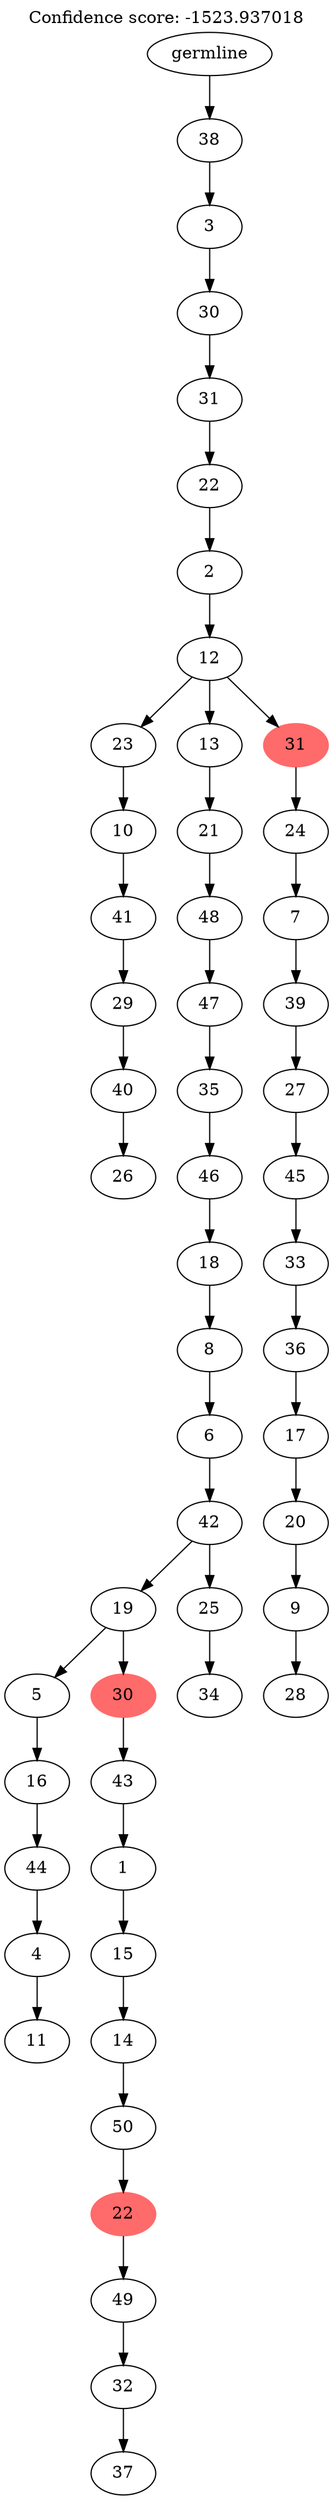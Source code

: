digraph g {
	"52" -> "53";
	"53" [label="26"];
	"51" -> "52";
	"52" [label="40"];
	"50" -> "51";
	"51" [label="29"];
	"49" -> "50";
	"50" [label="41"];
	"48" -> "49";
	"49" [label="10"];
	"46" -> "47";
	"47" [label="11"];
	"45" -> "46";
	"46" [label="4"];
	"44" -> "45";
	"45" [label="44"];
	"43" -> "44";
	"44" [label="16"];
	"41" -> "42";
	"42" [label="37"];
	"40" -> "41";
	"41" [label="32"];
	"39" -> "40";
	"40" [label="49"];
	"38" -> "39";
	"39" [color=indianred1, style=filled, label="22"];
	"37" -> "38";
	"38" [label="50"];
	"36" -> "37";
	"37" [label="14"];
	"35" -> "36";
	"36" [label="15"];
	"34" -> "35";
	"35" [label="1"];
	"33" -> "34";
	"34" [label="43"];
	"32" -> "33";
	"33" [color=indianred1, style=filled, label="30"];
	"32" -> "43";
	"43" [label="5"];
	"30" -> "31";
	"31" [label="34"];
	"29" -> "30";
	"30" [label="25"];
	"29" -> "32";
	"32" [label="19"];
	"28" -> "29";
	"29" [label="42"];
	"27" -> "28";
	"28" [label="6"];
	"26" -> "27";
	"27" [label="8"];
	"25" -> "26";
	"26" [label="18"];
	"24" -> "25";
	"25" [label="46"];
	"23" -> "24";
	"24" [label="35"];
	"22" -> "23";
	"23" [label="47"];
	"21" -> "22";
	"22" [label="48"];
	"20" -> "21";
	"21" [label="21"];
	"18" -> "19";
	"19" [label="28"];
	"17" -> "18";
	"18" [label="9"];
	"16" -> "17";
	"17" [label="20"];
	"15" -> "16";
	"16" [label="17"];
	"14" -> "15";
	"15" [label="36"];
	"13" -> "14";
	"14" [label="33"];
	"12" -> "13";
	"13" [label="45"];
	"11" -> "12";
	"12" [label="27"];
	"10" -> "11";
	"11" [label="39"];
	"9" -> "10";
	"10" [label="7"];
	"8" -> "9";
	"9" [label="24"];
	"7" -> "8";
	"8" [color=indianred1, style=filled, label="31"];
	"7" -> "20";
	"20" [label="13"];
	"7" -> "48";
	"48" [label="23"];
	"6" -> "7";
	"7" [label="12"];
	"5" -> "6";
	"6" [label="2"];
	"4" -> "5";
	"5" [label="22"];
	"3" -> "4";
	"4" [label="31"];
	"2" -> "3";
	"3" [label="30"];
	"1" -> "2";
	"2" [label="3"];
	"0" -> "1";
	"1" [label="38"];
	"0" [label="germline"];
	labelloc="t";
	label="Confidence score: -1523.937018";
}
